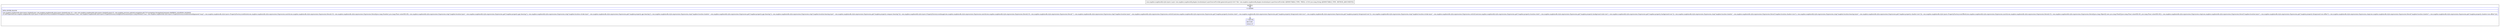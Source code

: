 digraph "CFG forcom.mapbox.mapboxsdk.plugins.locationlayer.LayerSourceProvider.generateLayer(Ljava\/lang\/String;)Lcom\/mapbox\/mapboxsdk\/style\/layers\/Layer;" {
subgraph cluster_Region_44006879 {
label = "R(2:0|1)";
node [shape=record,color=blue];
Node_0 [shape=record,label="{0\:\ 0x0000|MTH_ENTER_BLOCK\l|com.mapbox.mapboxsdk.style.layers.SymbolLayer com.mapbox.mapboxsdk.style.layers.SymbolLayer r0 = new com.mapbox.mapboxsdk.style.layers.SymbolLayer(r15, com.mapbox.services.android.navigation.p017v5.navigation.NavigationConstants.MAPBOX_LOCATION_SOURCE)\lr0.setProperties(com.mapbox.mapboxsdk.style.layers.PropertyFactory.iconAllowOverlap((java.lang.Boolean) true), com.mapbox.mapboxsdk.style.layers.PropertyFactory.iconIgnorePlacement((java.lang.Boolean) true), com.mapbox.mapboxsdk.style.layers.PropertyFactory.iconRotationAlignment(\"map\"), com.mapbox.mapboxsdk.style.layers.PropertyFactory.iconRotate(com.mapbox.mapboxsdk.style.expressions.Expression.match(com.mapbox.mapboxsdk.style.expressions.Expression.literal(r15), com.mapbox.mapboxsdk.style.expressions.Expression.literal((java.lang.Number) java.lang.Float.valueOf(0.0f)), com.mapbox.mapboxsdk.style.expressions.Expression.stop(\"mapbox\-location\-layer\", com.mapbox.mapboxsdk.style.expressions.Expression.get(\"mapbox\-property\-gps\-bearing\")), com.mapbox.mapboxsdk.style.expressions.Expression.stop(\"mapbox\-location\-stroke\-layer\", com.mapbox.mapboxsdk.style.expressions.Expression.get(\"mapbox\-property\-gps\-bearing\")), com.mapbox.mapboxsdk.style.expressions.Expression.stop(\"mapbox\-location\-shadow\", com.mapbox.mapboxsdk.style.expressions.Expression.get(\"mapbox\-property\-gps\-bearing\")), com.mapbox.mapboxsdk.style.expressions.Expression.stop(\"mapbox\-location\-bearing\-layer\", com.mapbox.mapboxsdk.style.expressions.Expression.get(\"mapbox\-property\-compass\-bearing\")))), com.mapbox.mapboxsdk.style.layers.PropertyFactory.iconImage(com.mapbox.mapboxsdk.style.expressions.Expression.match(com.mapbox.mapboxsdk.style.expressions.Expression.literal(r15), com.mapbox.mapboxsdk.style.expressions.Expression.literal(\"\"), com.mapbox.mapboxsdk.style.expressions.Expression.stop(\"mapbox\-location\-layer\", com.mapbox.mapboxsdk.style.expressions.Expression.switchCase(com.mapbox.mapboxsdk.style.expressions.Expression.get(\"mapbox\-property\-location\-stale\"), com.mapbox.mapboxsdk.style.expressions.Expression.get(\"mapbox\-property\-foreground\-stale\-icon\"), com.mapbox.mapboxsdk.style.expressions.Expression.get(\"mapbox\-property\-foreground\-icon\"))), com.mapbox.mapboxsdk.style.expressions.Expression.stop(\"mapbox\-location\-stroke\-layer\", com.mapbox.mapboxsdk.style.expressions.Expression.switchCase(com.mapbox.mapboxsdk.style.expressions.Expression.get(\"mapbox\-property\-location\-stale\"), com.mapbox.mapboxsdk.style.expressions.Expression.get(\"mapbox\-property\-background\-stale\-icon\"), com.mapbox.mapboxsdk.style.expressions.Expression.get(\"mapbox\-property\-background\-icon\"))), com.mapbox.mapboxsdk.style.expressions.Expression.stop(\"mapbox\-location\-shadow\", com.mapbox.mapboxsdk.style.expressions.Expression.literal(\"mapbox\-location\-shadow\-icon\")), com.mapbox.mapboxsdk.style.expressions.Expression.stop(\"mapbox\-location\-bearing\-layer\", com.mapbox.mapboxsdk.style.expressions.Expression.get(\"mapbox\-property\-shadow\-icon\")))), com.mapbox.mapboxsdk.style.layers.PropertyFactory.iconOffset(com.mapbox.mapboxsdk.style.expressions.Expression.match(com.mapbox.mapboxsdk.style.expressions.Expression.literal(r15), com.mapbox.mapboxsdk.style.expressions.Expression.literal((java.lang.Object[]) new java.lang.Float[]\{java.lang.Float.valueOf(0.0f), java.lang.Float.valueOf(0.0f)\}), com.mapbox.mapboxsdk.style.expressions.Expression.stop(com.mapbox.mapboxsdk.style.expressions.Expression.literal(\"mapbox\-location\-layer\"), com.mapbox.mapboxsdk.style.expressions.Expression.get(\"mapbox\-property\-foreground\-icon\-offset\")), com.mapbox.mapboxsdk.style.expressions.Expression.stop(com.mapbox.mapboxsdk.style.expressions.Expression.literal(\"mapbox\-location\-shadow\"), com.mapbox.mapboxsdk.style.expressions.Expression.get(\"mapbox\-property\-shadow\-icon\-offset\")))))\l}"];
Node_1 [shape=record,label="{1\:\ 0x0144|RETURN\l|return r0\l}"];
}
MethodNode[shape=record,label="{com.mapbox.mapboxsdk.style.layers.Layer com.mapbox.mapboxsdk.plugins.locationlayer.LayerSourceProvider.generateLayer((r14v0 'this' com.mapbox.mapboxsdk.plugins.locationlayer.LayerSourceProvider A[IMMUTABLE_TYPE, THIS]), (r15v0 java.lang.String A[IMMUTABLE_TYPE, METHOD_ARGUMENT])) }"];
MethodNode -> Node_0;
Node_0 -> Node_1;
}

